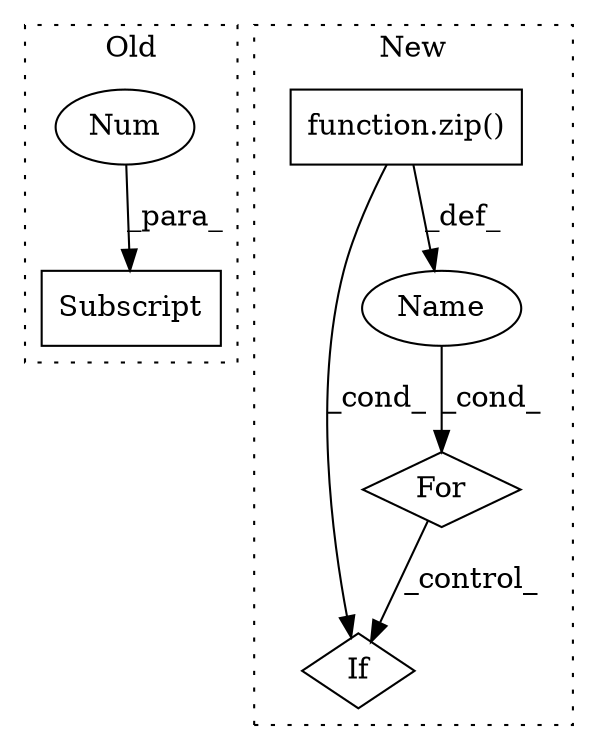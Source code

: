digraph G {
subgraph cluster0 {
1 [label="Subscript" a="63" s="4099,0" l="4,0" shape="box"];
6 [label="Num" a="76" s="4101" l="1" shape="ellipse"];
label = "Old";
style="dotted";
}
subgraph cluster1 {
2 [label="function.zip()" a="75" s="3758,3766" l="4,1" shape="box"];
3 [label="For" a="107" s="3744,3767" l="4,18" shape="diamond"];
4 [label="If" a="96" s="4069,4079" l="3,22" shape="diamond"];
5 [label="Name" a="87" s="3752" l="2" shape="ellipse"];
label = "New";
style="dotted";
}
2 -> 4 [label="_cond_"];
2 -> 5 [label="_def_"];
3 -> 4 [label="_control_"];
5 -> 3 [label="_cond_"];
6 -> 1 [label="_para_"];
}